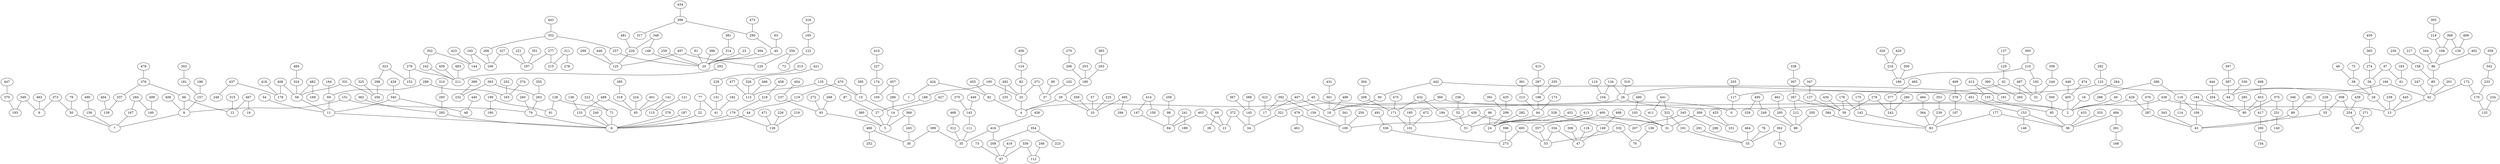 strict graph G {
1;
424;
92;
455;
4;
25;
82;
124;
456;
195;
188;
27;
5;
14;
427;
15;
470;
119;
44;
6;
79;
260;
151;
8;
157;
181;
303;
196;
406;
7;
50;
373;
9;
349;
193;
370;
447;
463;
78;
156;
490;
167;
284;
160;
499;
66;
376;
478;
337;
139;
404;
12;
315;
467;
19;
263;
363;
232;
389;
355;
187;
71;
128;
91;
199;
190;
222;
11;
58;
408;
178;
437;
248;
418;
331;
256;
298;
323;
152;
276;
211;
242;
302;
144;
162;
106;
327;
197;
277;
215;
311;
278;
351;
221;
266;
352;
443;
257;
20;
40;
290;
398;
317;
434;
473;
63;
259;
81;
148;
348;
220;
481;
125;
497;
120;
350;
72;
122;
165;
316;
269;
446;
386;
23;
394;
314;
381;
423;
459;
483;
292;
325;
482;
169;
324;
460;
340;
48;
440;
428;
54;
69;
164;
289;
163;
374;
202;
133;
489;
65;
141;
115;
121;
224;
318;
385;
401;
136;
179;
218;
458;
126;
219;
471;
226;
22;
77;
41;
182;
131;
229;
313;
240;
379;
283;
293;
310;
382;
135;
113;
477;
326;
421;
466;
395;
286;
457;
105;
174;
227;
410;
380;
369;
245;
30;
486;
252;
399;
35;
111;
143;
449;
275;
312;
468;
416;
209;
67;
339;
112;
246;
419;
73;
354;
223;
426;
93;
272;
268;
237;
454;
87;
492;
235;
371;
37;
102;
90;
29;
180;
206;
270;
253;
203;
383;
10;
358;
57;
225;
485;
294;
45;
0;
117;
123;
262;
28;
13;
439;
2;
360;
321;
34;
372;
21;
403;
84;
147;
414;
150;
241;
189;
98;
258;
68;
38;
145;
367;
388;
26;
18;
407;
17;
392;
159;
100;
479;
461;
436;
31;
400;
24;
96;
51;
194;
432;
171;
475;
208;
304;
101;
185;
472;
328;
149;
488;
47;
334;
53;
493;
273;
396;
336;
491;
332;
70;
138;
357;
413;
118;
306;
52;
236;
452;
207;
345;
296;
94;
213;
361;
173;
198;
297;
415;
335;
299;
435;
391;
282;
309;
231;
425;
322;
441;
411;
161;
33;
362;
74;
76;
291;
464;
103;
480;
250;
341;
422;
496;
60;
442;
155;
412;
191;
95;
500;
36;
177;
83;
142;
175;
176;
59;
267;
212;
88;
295;
462;
249;
495;
329;
205;
307;
338;
279;
243;
280;
377;
465;
430;
127;
347;
364;
484;
107;
378;
409;
384;
239;
353;
433;
153;
451;
146;
494;
261;
168;
333;
301;
431;
42;
32;
487;
265;
390;
192;
210;
393;
186;
300;
216;
420;
320;
244;
356;
129;
137;
134;
104;
110;
319;
429;
287;
43;
109;
116;
114;
366;
288;
184;
80;
453;
417;
200;
154;
498;
375;
251;
140;
204;
444;
285;
343;
55;
308;
254;
438;
99;
271;
228;
89;
346;
281;
476;
16;
264;
49;
405;
474;
448;
62;
166;
64;
330;
387;
397;
172;
170;
132;
234;
233;
342;
359;
247;
85;
86;
402;
217;
344;
108;
368;
130;
469;
214;
305;
158;
230;
201;
238;
445;
56;
97;
61;
183;
274;
365;
450;
39;
46;
75;
255;
121 -- 115;
451 -- 153;
153 -- 146;
453 -- 417;
172 -- 62;
380 -- 5;
371 -- 37;
412 -- 155;
279 -- 59;
295 -- 88;
409 -- 378;
391 -- 299;
424 -- 92;
86 -- 85;
298 -- 256;
284 -- 160;
263 -- 79;
23 -- 20;
361 -- 213;
377 -- 243;
127 -- 59;
362 -- 74;
383 -- 203;
362 -- 33;
279 -- 243;
374 -- 163;
438 -- 254;
497 -- 120;
192 -- 32;
371 -- 25;
188 -- 27;
400 -- 24;
287 -- 43;
14 -- 5;
177 -- 36;
210 -- 186;
156 -- 7;
259 -- 20;
173 -- 94;
182 -- 41;
479 -- 461;
373 -- 9;
66 -- 8;
360 -- 321;
322 -- 31;
460 -- 324;
422 -- 17;
328 -- 149;
222 -- 71;
183 -- 61;
60 -- 18;
457 -- 286;
434 -- 398;
205 -- 88;
289 -- 69;
325 -- 256;
158 -- 85;
162 -- 106;
406 -- 8;
242 -- 211;
399 -- 35;
247 -- 62;
487 -- 265;
66 -- 12;
210 -- 192;
268 -- 93;
141 -- 65;
56 -- 28;
57 -- 10;
52 -- 51;
339 -- 112;
437 -- 178;
351 -- 197;
337 -- 139;
348 -- 220;
495 -- 329;
239 -- 83;
202 -- 163;
466 -- 113;
467 -- 19;
363 -- 263;
403 -- 21;
194 -- 51;
42 -- 32;
137 -- 129;
375 -- 80;
96 -- 51;
395 -- 15;
326 -- 113;
359 -- 342;
452 -- 207;
378 -- 107;
292 -- 211;
103 -- 31;
128 -- 71;
334 -- 47;
8 -- 7;
420 -- 216;
311 -- 215;
310 -- 293;
418 -- 178;
393 -- 210;
468 -- 312;
49 -- 2;
430 -- 59;
474 -- 405;
147 -- 84;
90 -- 37;
394 -- 20;
398 -- 317;
299 -- 24;
89 -- 43;
313 -- 229;
26 -- 18;
408 -- 58;
426 -- 416;
342 -- 233;
162 -- 144;
416 -- 35;
234 -- 132;
441 -- 411;
218 -- 179;
493 -- 273;
73 -- 67;
485 -- 294;
437 -- 248;
11 -- 6;
467 -- 12;
233 -- 170;
462 -- 295;
482 -- 58;
368 -- 108;
489 -- 133;
331 -- 256;
225 -- 10;
480 -- 103;
472 -- 101;
456 -- 124;
473 -- 290;
396 -- 273;
266 -- 106;
384 -- 83;
280 -- 243;
241 -- 189;
464 -- 33;
433 -- 36;
82 -- 25;
494 -- 36;
166 -- 64;
486 -- 252;
224 -- 65;
87 -- 27;
452 -- 24;
432 -- 171;
251 -- 140;
45 -- 4;
355 -- 263;
478 -- 376;
346 -- 89;
96 -- 24;
429 -- 287;
428 -- 340;
128 -- 91;
135 -- 15;
343 -- 43;
379 -- 6;
487 -- 32;
238 -- 13;
350 -- 120;
363 -- 232;
142 -- 83;
97 -- 56;
254 -- 99;
376 -- 337;
477 -- 113;
277 -- 215;
366 -- 116;
208 -- 171;
289 -- 163;
184 -- 109;
407 -- 17;
110 -- 104;
376 -- 66;
305 -- 214;
28 -- 13;
370 -- 193;
431 -- 301;
314 -- 20;
184 -- 80;
356 -- 244;
415 -- 297;
340 -- 11;
419 -- 67;
79 -- 6;
331 -- 58;
195 -- 25;
123 -- 117;
172 -- 170;
410 -- 227;
98 -- 84;
157 -- 8;
63 -- 40;
482 -- 169;
436 -- 31;
230 -- 158;
102 -- 37;
488 -- 149;
54 -- 11;
277 -- 197;
241 -- 84;
335 -- 198;
463 -- 9;
307 -- 267;
46 -- 39;
436 -- 100;
219 -- 126;
388 -- 145;
321 -- 34;
491 -- 336;
429 -- 2;
365 -- 274;
276 -- 152;
485 -- 10;
138 -- 70;
306 -- 47;
320 -- 216;
179 -- 6;
62 -- 13;
42 -- 26;
92 -- 4;
245 -- 30;
416 -- 209;
303 -- 181;
385 -- 318;
344 -- 86;
389 -- 232;
97 -- 61;
297 -- 198;
153 -- 36;
276 -- 211;
414 -- 150;
217 -- 86;
459 -- 211;
367 -- 145;
484 -- 364;
199 -- 91;
372 -- 34;
174 -- 105;
271 -- 99;
227 -- 174;
470 -- 15;
349 -- 9;
449 -- 143;
123 -- 28;
381 -- 314;
421 -- 326;
392 -- 159;
257 -- 20;
22 -- 6;
465 -- 377;
129 -- 42;
27 -- 5;
275 -- 143;
312 -- 35;
375 -- 251;
450 -- 365;
448 -- 405;
131 -- 41;
490 -- 156;
122 -- 72;
229 -- 131;
77 -- 41;
327 -- 106;
187 -- 6;
179 -- 126;
176 -- 142;
492 -- 235;
267 -- 59;
25 -- 4;
116 -- 109;
195 -- 188;
399 -- 30;
124 -- 82;
318 -- 65;
382 -- 283;
319 -- 26;
244 -- 32;
213 -- 94;
398 -- 290;
408 -- 178;
236 -- 52;
164 -- 69;
407 -- 18;
246 -- 112;
75 -- 39;
145 -- 34;
458 -- 218;
39 -- 28;
481 -- 220;
454 -- 237;
339 -- 67;
165 -- 122;
117 -- 0;
50 -- 7;
453 -- 80;
387 -- 64;
216 -- 186;
198 -- 94;
167 -- 7;
304 -- 208;
285 -- 80;
332 -- 70;
148 -- 20;
302 -- 242;
250 -- 100;
143 -- 111;
269 -- 125;
417 -- 200;
209 -- 67;
328 -- 51;
330 -- 64;
486 -- 30;
372 -- 21;
354 -- 209;
499 -- 160;
364 -- 83;
353 -- 239;
262 -- 123;
108 -- 86;
373 -- 50;
240 -- 6;
397 -- 387;
283 -- 6;
470 -- 119;
392 -- 17;
308 -- 55;
348 -- 148;
15 -- 14;
159 -- 100;
492 -- 25;
176 -- 59;
118 -- 47;
221 -- 197;
445 -- 13;
203 -- 180;
432 -- 194;
111 -- 35;
309 -- 231;
401 -- 65;
446 -- 125;
200 -- 154;
228 -- 55;
78 -- 50;
386 -- 20;
347 -- 127;
68 -- 38;
334 -- 53;
412 -- 191;
45 -- 0;
447 -- 370;
439 -- 13;
441 -- 322;
134 -- 104;
403 -- 84;
311 -- 278;
261 -- 168;
180 -- 29;
400 -- 31;
175 -- 142;
40 -- 20;
497 -- 125;
81 -- 20;
350 -- 72;
332 -- 53;
340 -- 48;
368 -- 130;
323 -- 152;
352 -- 257;
95 -- 36;
345 -- 296;
405 -- 2;
323 -- 298;
402 -- 86;
345 -- 207;
443 -- 352;
29 -- 10;
357 -- 53;
282 -- 24;
471 -- 126;
352 -- 266;
196 -- 157;
301 -- 18;
44 -- 6;
439 -- 2;
302 -- 144;
171 -- 101;
237 -- 93;
336 -- 273;
85 -- 62;
316 -- 165;
201 -- 62;
281 -- 89;
424 -- 1;
349 -- 193;
457 -- 105;
440 -- 48;
133 -- 6;
427 -- 14;
214 -- 108;
29 -- 4;
425 -- 231;
177 -- 83;
500 -- 95;
134 -- 26;
494 -- 261;
69 -- 11;
444 -- 204;
498 -- 453;
442 -- 155;
181 -- 157;
493 -- 53;
76 -- 33;
264 -- 16;
369 -- 245;
270 -- 206;
77 -- 22;
220 -- 125;
479 -- 100;
267 -- 212;
149 -- 47;
26 -- 2;
495 -- 249;
413 -- 357;
71 -- 6;
170 -- 132;
483 -- 211;
327 -- 197;
369 -- 5;
185 -- 101;
119 -- 44;
55 -- 43;
404 -- 139;
284 -- 167;
206 -- 180;
309 -- 31;
476 -- 287;
151 -- 79;
93 -- 5;
338 -- 307;
94 -- 24;
249 -- 88;
107 -- 83;
324 -- 58;
290 -- 40;
155 -- 95;
414 -- 147;
366 -- 288;
68 -- 21;
272 -- 93;
109 -- 43;
315 -- 12;
360 -- 2;
475 -- 171;
253 -- 180;
291 -- 33;
255 -- 117;
442 -- 60;
358 -- 10;
199 -- 190;
260 -- 79;
161 -- 33;
341 -- 100;
293 -- 283;
212 -- 88;
16 -- 2;
322 -- 161;
300 -- 186;
258 -- 98;
58 -- 11;
469 -- 130;
166 -- 62;
455 -- 92;
151 -- 8;
489 -- 65;
274 -- 56;
136 -- 133;
226 -- 126;
135 -- 113;
333 -- 36;
308 -- 254;
116 -- 114;
435 -- 299;
286 -- 14;
141 -- 115;
354 -- 223;
496 -- 18;
423 -- 144;
204 -- 80;
390 -- 265;
}
